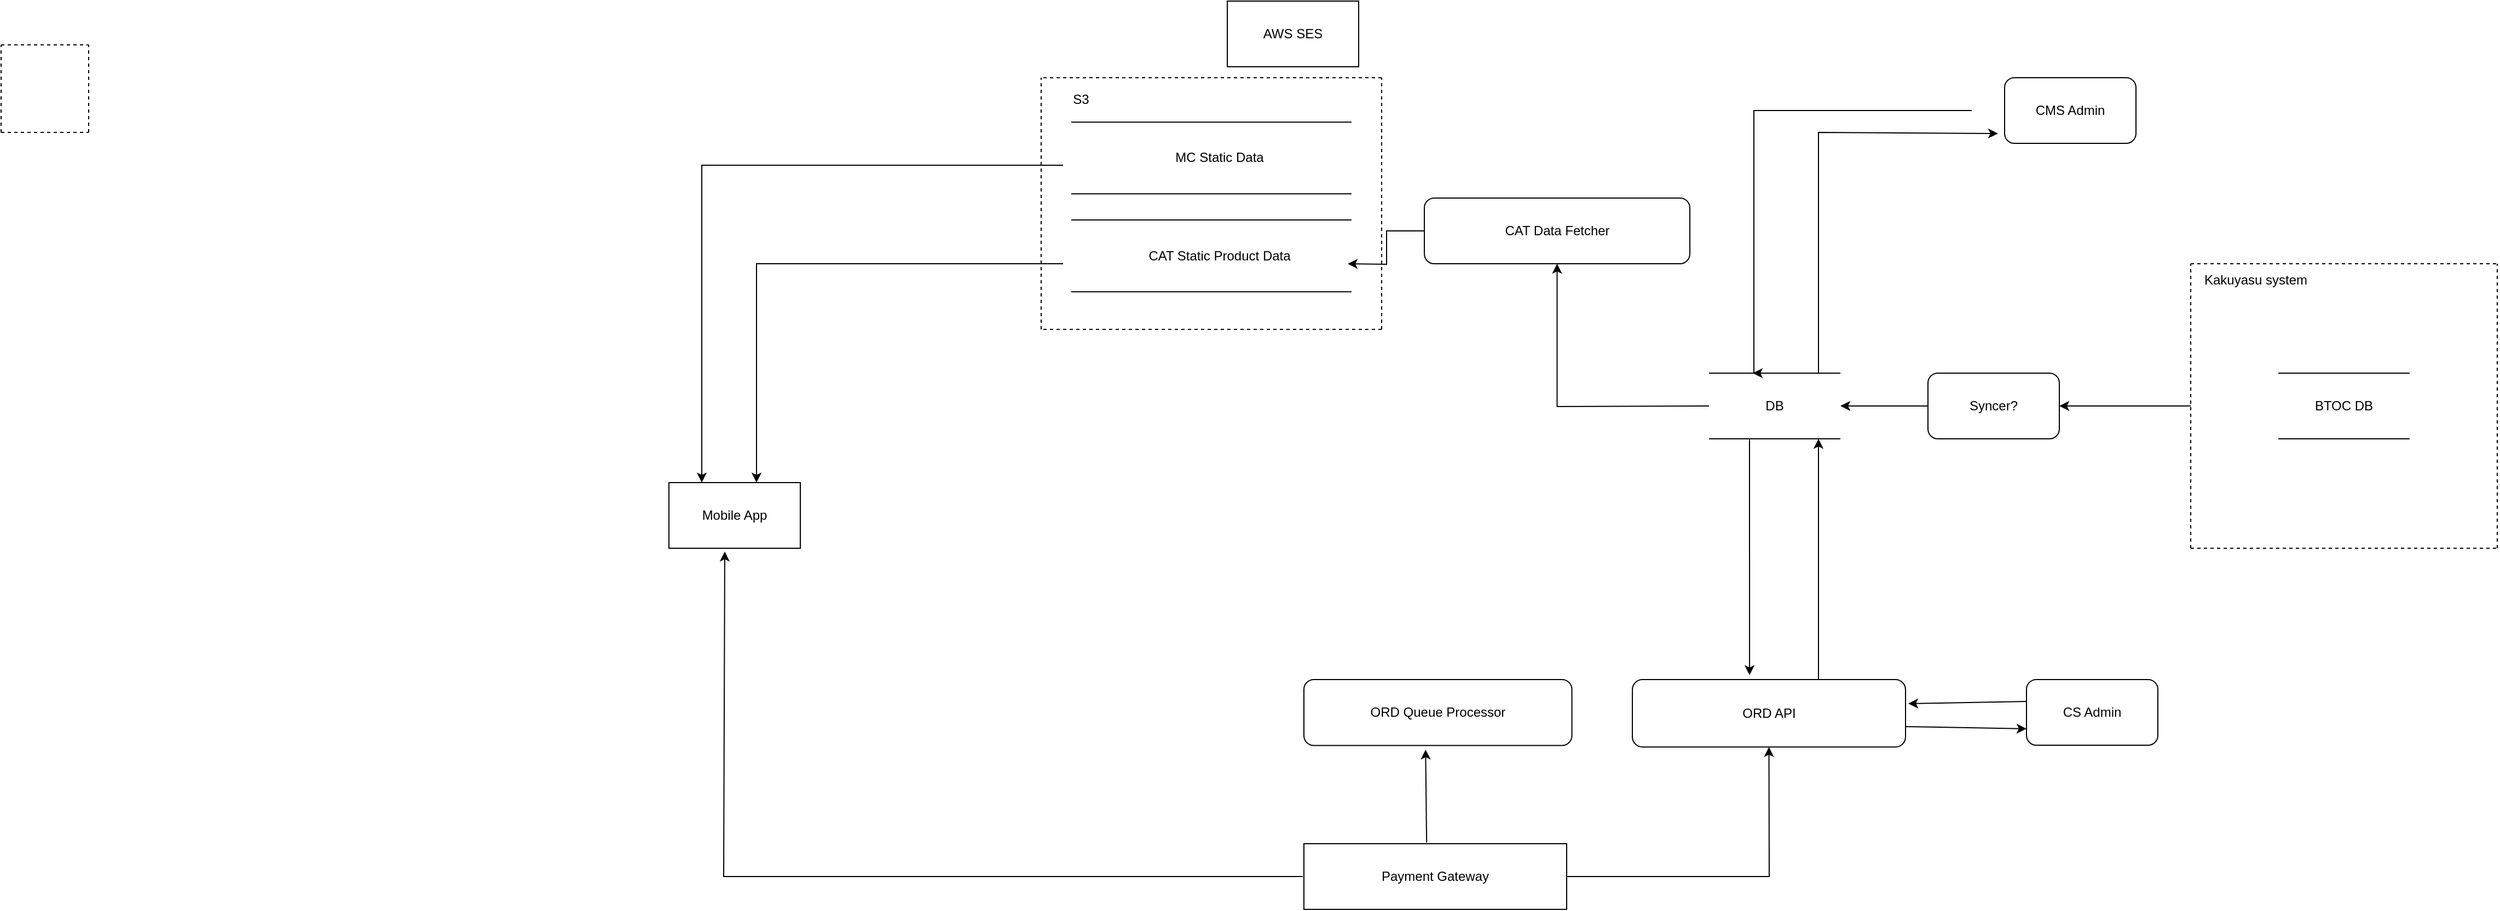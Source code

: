 <mxfile version="21.8.2" type="github">
  <diagram id="C5RBs43oDa-KdzZeNtuy" name="Page-1">
    <mxGraphModel dx="2483" dy="1092" grid="1" gridSize="10" guides="1" tooltips="1" connect="1" arrows="1" fold="1" page="1" pageScale="1" pageWidth="827" pageHeight="1169" math="0" shadow="0">
      <root>
        <mxCell id="WIyWlLk6GJQsqaUBKTNV-0" />
        <mxCell id="WIyWlLk6GJQsqaUBKTNV-1" parent="WIyWlLk6GJQsqaUBKTNV-0" />
        <mxCell id="uPeK7lrKcTbneWnr5-uw-9" value="AWS SES" style="rounded=0;whiteSpace=wrap;html=1;" vertex="1" parent="WIyWlLk6GJQsqaUBKTNV-1">
          <mxGeometry x="320" width="120" height="60" as="geometry" />
        </mxCell>
        <mxCell id="uPeK7lrKcTbneWnr5-uw-10" value="" style="group" vertex="1" connectable="0" parent="WIyWlLk6GJQsqaUBKTNV-1">
          <mxGeometry x="760" y="340" width="120" height="60" as="geometry" />
        </mxCell>
        <mxCell id="uPeK7lrKcTbneWnr5-uw-11" value="" style="endArrow=none;html=1;rounded=0;movable=1;resizable=1;rotatable=1;deletable=1;editable=1;locked=0;connectable=1;" edge="1" parent="uPeK7lrKcTbneWnr5-uw-10">
          <mxGeometry width="50" height="50" relative="1" as="geometry">
            <mxPoint as="sourcePoint" />
            <mxPoint x="120" as="targetPoint" />
          </mxGeometry>
        </mxCell>
        <mxCell id="uPeK7lrKcTbneWnr5-uw-12" value="" style="endArrow=none;html=1;rounded=0;movable=1;resizable=1;rotatable=1;deletable=1;editable=1;locked=0;connectable=1;" edge="1" parent="uPeK7lrKcTbneWnr5-uw-10">
          <mxGeometry width="50" height="50" relative="1" as="geometry">
            <mxPoint y="60" as="sourcePoint" />
            <mxPoint x="120" y="60" as="targetPoint" />
          </mxGeometry>
        </mxCell>
        <mxCell id="uPeK7lrKcTbneWnr5-uw-13" value="DB" style="text;html=1;strokeColor=none;fillColor=none;align=center;verticalAlign=middle;whiteSpace=wrap;rounded=0;movable=1;resizable=1;rotatable=1;deletable=1;editable=1;locked=0;connectable=1;" vertex="1" parent="uPeK7lrKcTbneWnr5-uw-10">
          <mxGeometry x="30" y="15" width="60" height="30" as="geometry" />
        </mxCell>
        <mxCell id="uPeK7lrKcTbneWnr5-uw-21" value="" style="group" vertex="1" connectable="0" parent="WIyWlLk6GJQsqaUBKTNV-1">
          <mxGeometry x="150" y="70" width="311" height="230" as="geometry" />
        </mxCell>
        <mxCell id="uPeK7lrKcTbneWnr5-uw-16" value="" style="endArrow=none;dashed=1;html=1;rounded=0;" edge="1" parent="uPeK7lrKcTbneWnr5-uw-21">
          <mxGeometry width="50" height="50" relative="1" as="geometry">
            <mxPoint x="311" as="sourcePoint" />
            <mxPoint as="targetPoint" />
          </mxGeometry>
        </mxCell>
        <mxCell id="uPeK7lrKcTbneWnr5-uw-18" value="" style="endArrow=none;dashed=1;html=1;rounded=0;" edge="1" parent="uPeK7lrKcTbneWnr5-uw-21">
          <mxGeometry width="50" height="50" relative="1" as="geometry">
            <mxPoint y="230" as="sourcePoint" />
            <mxPoint as="targetPoint" />
          </mxGeometry>
        </mxCell>
        <mxCell id="uPeK7lrKcTbneWnr5-uw-19" value="" style="endArrow=none;dashed=1;html=1;rounded=0;" edge="1" parent="uPeK7lrKcTbneWnr5-uw-21">
          <mxGeometry width="50" height="50" relative="1" as="geometry">
            <mxPoint x="311" y="230" as="sourcePoint" />
            <mxPoint x="311" as="targetPoint" />
          </mxGeometry>
        </mxCell>
        <mxCell id="uPeK7lrKcTbneWnr5-uw-20" value="" style="endArrow=none;dashed=1;html=1;rounded=0;" edge="1" parent="uPeK7lrKcTbneWnr5-uw-21">
          <mxGeometry width="50" height="50" relative="1" as="geometry">
            <mxPoint x="311" y="230" as="sourcePoint" />
            <mxPoint y="230" as="targetPoint" />
          </mxGeometry>
        </mxCell>
        <mxCell id="uPeK7lrKcTbneWnr5-uw-22" value="S3" style="text;html=1;strokeColor=none;fillColor=none;align=center;verticalAlign=middle;whiteSpace=wrap;rounded=0;" vertex="1" parent="uPeK7lrKcTbneWnr5-uw-21">
          <mxGeometry width="73.176" height="40.588" as="geometry" />
        </mxCell>
        <mxCell id="uPeK7lrKcTbneWnr5-uw-31" value="" style="group" vertex="1" connectable="0" parent="uPeK7lrKcTbneWnr5-uw-21">
          <mxGeometry x="27.5" y="40.59" width="256" height="65.59" as="geometry" />
        </mxCell>
        <mxCell id="uPeK7lrKcTbneWnr5-uw-32" value="" style="endArrow=none;html=1;rounded=0;movable=1;resizable=1;rotatable=1;deletable=1;editable=1;locked=0;connectable=1;" edge="1" parent="uPeK7lrKcTbneWnr5-uw-31">
          <mxGeometry width="50" height="50" relative="1" as="geometry">
            <mxPoint as="sourcePoint" />
            <mxPoint x="256" as="targetPoint" />
          </mxGeometry>
        </mxCell>
        <mxCell id="uPeK7lrKcTbneWnr5-uw-33" value="" style="endArrow=none;html=1;rounded=0;movable=1;resizable=1;rotatable=1;deletable=1;editable=1;locked=0;connectable=1;" edge="1" parent="uPeK7lrKcTbneWnr5-uw-31">
          <mxGeometry width="50" height="50" relative="1" as="geometry">
            <mxPoint y="65.59" as="sourcePoint" />
            <mxPoint x="256" y="65.59" as="targetPoint" />
          </mxGeometry>
        </mxCell>
        <mxCell id="uPeK7lrKcTbneWnr5-uw-34" value="MC Static Data" style="text;html=1;strokeColor=none;fillColor=none;align=center;verticalAlign=middle;whiteSpace=wrap;rounded=0;movable=1;resizable=1;rotatable=1;deletable=1;editable=1;locked=0;connectable=1;" vertex="1" parent="uPeK7lrKcTbneWnr5-uw-31">
          <mxGeometry x="30" y="16.398" width="210" height="32.795" as="geometry" />
        </mxCell>
        <mxCell id="uPeK7lrKcTbneWnr5-uw-5" value="" style="group" vertex="1" connectable="0" parent="uPeK7lrKcTbneWnr5-uw-21">
          <mxGeometry x="27.5" y="130" width="256" height="65.59" as="geometry" />
        </mxCell>
        <mxCell id="uPeK7lrKcTbneWnr5-uw-6" value="" style="endArrow=none;html=1;rounded=0;movable=1;resizable=1;rotatable=1;deletable=1;editable=1;locked=0;connectable=1;" edge="1" parent="uPeK7lrKcTbneWnr5-uw-5">
          <mxGeometry width="50" height="50" relative="1" as="geometry">
            <mxPoint as="sourcePoint" />
            <mxPoint x="256" as="targetPoint" />
          </mxGeometry>
        </mxCell>
        <mxCell id="uPeK7lrKcTbneWnr5-uw-7" value="" style="endArrow=none;html=1;rounded=0;movable=1;resizable=1;rotatable=1;deletable=1;editable=1;locked=0;connectable=1;" edge="1" parent="uPeK7lrKcTbneWnr5-uw-5">
          <mxGeometry width="50" height="50" relative="1" as="geometry">
            <mxPoint y="65.59" as="sourcePoint" />
            <mxPoint x="256" y="65.59" as="targetPoint" />
          </mxGeometry>
        </mxCell>
        <mxCell id="uPeK7lrKcTbneWnr5-uw-8" value="CAT Static Product Data" style="text;html=1;strokeColor=none;fillColor=none;align=center;verticalAlign=middle;whiteSpace=wrap;rounded=0;movable=1;resizable=1;rotatable=1;deletable=1;editable=1;locked=0;connectable=1;" vertex="1" parent="uPeK7lrKcTbneWnr5-uw-5">
          <mxGeometry x="30" y="16.398" width="210" height="32.795" as="geometry" />
        </mxCell>
        <mxCell id="uPeK7lrKcTbneWnr5-uw-89" value="" style="group" vertex="1" connectable="0" parent="WIyWlLk6GJQsqaUBKTNV-1">
          <mxGeometry x="-800" y="40" width="80" height="80" as="geometry" />
        </mxCell>
        <mxCell id="uPeK7lrKcTbneWnr5-uw-85" value="" style="endArrow=none;dashed=1;html=1;rounded=0;" edge="1" parent="uPeK7lrKcTbneWnr5-uw-89">
          <mxGeometry width="50" height="50" relative="1" as="geometry">
            <mxPoint as="sourcePoint" />
            <mxPoint x="80" as="targetPoint" />
          </mxGeometry>
        </mxCell>
        <mxCell id="uPeK7lrKcTbneWnr5-uw-86" value="" style="endArrow=none;dashed=1;html=1;rounded=0;" edge="1" parent="uPeK7lrKcTbneWnr5-uw-89">
          <mxGeometry width="50" height="50" relative="1" as="geometry">
            <mxPoint x="80" y="80" as="sourcePoint" />
            <mxPoint x="80" as="targetPoint" />
          </mxGeometry>
        </mxCell>
        <mxCell id="uPeK7lrKcTbneWnr5-uw-87" value="" style="endArrow=none;dashed=1;html=1;rounded=0;" edge="1" parent="uPeK7lrKcTbneWnr5-uw-89">
          <mxGeometry width="50" height="50" relative="1" as="geometry">
            <mxPoint y="80" as="sourcePoint" />
            <mxPoint x="80" y="80" as="targetPoint" />
          </mxGeometry>
        </mxCell>
        <mxCell id="uPeK7lrKcTbneWnr5-uw-88" value="" style="endArrow=none;dashed=1;html=1;rounded=0;" edge="1" parent="uPeK7lrKcTbneWnr5-uw-89">
          <mxGeometry width="50" height="50" relative="1" as="geometry">
            <mxPoint y="80" as="sourcePoint" />
            <mxPoint as="targetPoint" />
          </mxGeometry>
        </mxCell>
        <mxCell id="uPeK7lrKcTbneWnr5-uw-113" style="edgeStyle=orthogonalEdgeStyle;rounded=0;orthogonalLoop=1;jettySize=auto;html=1;" edge="1" parent="WIyWlLk6GJQsqaUBKTNV-1">
          <mxGeometry relative="1" as="geometry">
            <mxPoint x="800" y="340" as="targetPoint" />
            <mxPoint x="1000" y="100" as="sourcePoint" />
            <Array as="points">
              <mxPoint x="801" y="100" />
            </Array>
          </mxGeometry>
        </mxCell>
        <mxCell id="uPeK7lrKcTbneWnr5-uw-0" value="CMS Admin" style="rounded=1;whiteSpace=wrap;html=1;" vertex="1" parent="WIyWlLk6GJQsqaUBKTNV-1">
          <mxGeometry x="1030" y="70" width="120" height="60" as="geometry" />
        </mxCell>
        <mxCell id="uPeK7lrKcTbneWnr5-uw-104" value="" style="group" vertex="1" connectable="0" parent="WIyWlLk6GJQsqaUBKTNV-1">
          <mxGeometry x="1200" y="240" width="280" height="260" as="geometry" />
        </mxCell>
        <mxCell id="uPeK7lrKcTbneWnr5-uw-4" value="" style="group" vertex="1" connectable="0" parent="uPeK7lrKcTbneWnr5-uw-104">
          <mxGeometry x="80" y="100" width="120" height="60" as="geometry" />
        </mxCell>
        <mxCell id="uPeK7lrKcTbneWnr5-uw-1" value="" style="endArrow=none;html=1;rounded=0;movable=1;resizable=1;rotatable=1;deletable=1;editable=1;locked=0;connectable=1;" edge="1" parent="uPeK7lrKcTbneWnr5-uw-4">
          <mxGeometry width="50" height="50" relative="1" as="geometry">
            <mxPoint as="sourcePoint" />
            <mxPoint x="120" as="targetPoint" />
          </mxGeometry>
        </mxCell>
        <mxCell id="uPeK7lrKcTbneWnr5-uw-2" value="" style="endArrow=none;html=1;rounded=0;movable=1;resizable=1;rotatable=1;deletable=1;editable=1;locked=0;connectable=1;" edge="1" parent="uPeK7lrKcTbneWnr5-uw-4">
          <mxGeometry width="50" height="50" relative="1" as="geometry">
            <mxPoint y="60" as="sourcePoint" />
            <mxPoint x="120" y="60" as="targetPoint" />
          </mxGeometry>
        </mxCell>
        <mxCell id="uPeK7lrKcTbneWnr5-uw-3" value="BTOC DB" style="text;html=1;strokeColor=none;fillColor=none;align=center;verticalAlign=middle;whiteSpace=wrap;rounded=0;movable=1;resizable=1;rotatable=1;deletable=1;editable=1;locked=0;connectable=1;" vertex="1" parent="uPeK7lrKcTbneWnr5-uw-4">
          <mxGeometry x="30" y="15" width="60" height="30" as="geometry" />
        </mxCell>
        <mxCell id="uPeK7lrKcTbneWnr5-uw-96" value="" style="group" vertex="1" connectable="0" parent="uPeK7lrKcTbneWnr5-uw-104">
          <mxGeometry width="280" height="260" as="geometry" />
        </mxCell>
        <mxCell id="uPeK7lrKcTbneWnr5-uw-97" value="" style="endArrow=none;dashed=1;html=1;rounded=0;" edge="1" parent="uPeK7lrKcTbneWnr5-uw-96">
          <mxGeometry width="50" height="50" relative="1" as="geometry">
            <mxPoint as="sourcePoint" />
            <mxPoint x="280" as="targetPoint" />
          </mxGeometry>
        </mxCell>
        <mxCell id="uPeK7lrKcTbneWnr5-uw-98" value="" style="endArrow=none;dashed=1;html=1;rounded=0;" edge="1" parent="uPeK7lrKcTbneWnr5-uw-96">
          <mxGeometry width="50" height="50" relative="1" as="geometry">
            <mxPoint x="280" y="260" as="sourcePoint" />
            <mxPoint x="280" as="targetPoint" />
          </mxGeometry>
        </mxCell>
        <mxCell id="uPeK7lrKcTbneWnr5-uw-99" value="" style="endArrow=none;dashed=1;html=1;rounded=0;" edge="1" parent="uPeK7lrKcTbneWnr5-uw-96">
          <mxGeometry width="50" height="50" relative="1" as="geometry">
            <mxPoint y="260" as="sourcePoint" />
            <mxPoint x="280" y="260" as="targetPoint" />
          </mxGeometry>
        </mxCell>
        <mxCell id="uPeK7lrKcTbneWnr5-uw-100" value="" style="endArrow=none;dashed=1;html=1;rounded=0;" edge="1" parent="uPeK7lrKcTbneWnr5-uw-96">
          <mxGeometry width="50" height="50" relative="1" as="geometry">
            <mxPoint y="260" as="sourcePoint" />
            <mxPoint as="targetPoint" />
          </mxGeometry>
        </mxCell>
        <mxCell id="uPeK7lrKcTbneWnr5-uw-103" value="Kakuyasu system" style="text;html=1;strokeColor=none;fillColor=none;align=center;verticalAlign=middle;whiteSpace=wrap;rounded=0;" vertex="1" parent="uPeK7lrKcTbneWnr5-uw-96">
          <mxGeometry width="119" height="30" as="geometry" />
        </mxCell>
        <mxCell id="uPeK7lrKcTbneWnr5-uw-107" value="Syncer?" style="rounded=1;whiteSpace=wrap;html=1;" vertex="1" parent="WIyWlLk6GJQsqaUBKTNV-1">
          <mxGeometry x="960" y="340" width="120" height="60" as="geometry" />
        </mxCell>
        <mxCell id="uPeK7lrKcTbneWnr5-uw-111" style="edgeStyle=orthogonalEdgeStyle;rounded=0;orthogonalLoop=1;jettySize=auto;html=1;" edge="1" parent="WIyWlLk6GJQsqaUBKTNV-1" source="uPeK7lrKcTbneWnr5-uw-77">
          <mxGeometry relative="1" as="geometry">
            <mxPoint x="430" y="240" as="targetPoint" />
          </mxGeometry>
        </mxCell>
        <mxCell id="uPeK7lrKcTbneWnr5-uw-77" value="CAT Data Fetcher" style="rounded=1;whiteSpace=wrap;html=1;" vertex="1" parent="WIyWlLk6GJQsqaUBKTNV-1">
          <mxGeometry x="500" y="180" width="242.5" height="60" as="geometry" />
        </mxCell>
        <mxCell id="uPeK7lrKcTbneWnr5-uw-108" style="edgeStyle=orthogonalEdgeStyle;rounded=0;orthogonalLoop=1;jettySize=auto;html=1;" edge="1" parent="WIyWlLk6GJQsqaUBKTNV-1" target="uPeK7lrKcTbneWnr5-uw-77">
          <mxGeometry relative="1" as="geometry">
            <mxPoint x="760" y="370" as="sourcePoint" />
          </mxGeometry>
        </mxCell>
        <mxCell id="uPeK7lrKcTbneWnr5-uw-78" value="ORD API" style="rounded=1;whiteSpace=wrap;html=1;" vertex="1" parent="WIyWlLk6GJQsqaUBKTNV-1">
          <mxGeometry x="690" y="619.999" width="249.52" height="61.666" as="geometry" />
        </mxCell>
        <mxCell id="uPeK7lrKcTbneWnr5-uw-79" value="ORD Queue Processor" style="rounded=1;whiteSpace=wrap;html=1;" vertex="1" parent="WIyWlLk6GJQsqaUBKTNV-1">
          <mxGeometry x="390" y="620.003" width="244.76" height="60.256" as="geometry" />
        </mxCell>
        <mxCell id="uPeK7lrKcTbneWnr5-uw-118" value="" style="endArrow=classic;html=1;rounded=0;" edge="1" parent="WIyWlLk6GJQsqaUBKTNV-1">
          <mxGeometry width="50" height="50" relative="1" as="geometry">
            <mxPoint x="1200" y="370" as="sourcePoint" />
            <mxPoint x="1080" y="370" as="targetPoint" />
          </mxGeometry>
        </mxCell>
        <mxCell id="uPeK7lrKcTbneWnr5-uw-119" value="" style="endArrow=classic;html=1;rounded=0;" edge="1" parent="WIyWlLk6GJQsqaUBKTNV-1">
          <mxGeometry width="50" height="50" relative="1" as="geometry">
            <mxPoint x="960" y="370" as="sourcePoint" />
            <mxPoint x="880" y="370" as="targetPoint" />
          </mxGeometry>
        </mxCell>
        <mxCell id="uPeK7lrKcTbneWnr5-uw-120" value="" style="endArrow=classic;html=1;rounded=0;entryX=-0.05;entryY=0.85;entryDx=0;entryDy=0;entryPerimeter=0;" edge="1" parent="WIyWlLk6GJQsqaUBKTNV-1" target="uPeK7lrKcTbneWnr5-uw-0">
          <mxGeometry width="50" height="50" relative="1" as="geometry">
            <mxPoint x="860" y="340" as="sourcePoint" />
            <mxPoint x="840" y="130" as="targetPoint" />
            <Array as="points">
              <mxPoint x="860" y="120" />
            </Array>
          </mxGeometry>
        </mxCell>
        <mxCell id="uPeK7lrKcTbneWnr5-uw-121" value="" style="endArrow=classic;html=1;rounded=0;" edge="1" parent="WIyWlLk6GJQsqaUBKTNV-1">
          <mxGeometry width="50" height="50" relative="1" as="geometry">
            <mxPoint x="860" y="620" as="sourcePoint" />
            <mxPoint x="860" y="400" as="targetPoint" />
          </mxGeometry>
        </mxCell>
        <mxCell id="uPeK7lrKcTbneWnr5-uw-122" value="" style="endArrow=classic;html=1;rounded=0;entryX=0.429;entryY=-0.065;entryDx=0;entryDy=0;entryPerimeter=0;" edge="1" parent="WIyWlLk6GJQsqaUBKTNV-1" target="uPeK7lrKcTbneWnr5-uw-78">
          <mxGeometry width="50" height="50" relative="1" as="geometry">
            <mxPoint x="797" y="400" as="sourcePoint" />
            <mxPoint x="650" y="440" as="targetPoint" />
          </mxGeometry>
        </mxCell>
        <mxCell id="uPeK7lrKcTbneWnr5-uw-123" value="Payment Gateway" style="rounded=0;whiteSpace=wrap;html=1;" vertex="1" parent="WIyWlLk6GJQsqaUBKTNV-1">
          <mxGeometry x="390" y="770" width="240" height="60" as="geometry" />
        </mxCell>
        <mxCell id="uPeK7lrKcTbneWnr5-uw-124" value="" style="endArrow=classic;html=1;rounded=0;entryX=0.454;entryY=1.062;entryDx=0;entryDy=0;entryPerimeter=0;exitX=0.467;exitY=-0.017;exitDx=0;exitDy=0;exitPerimeter=0;" edge="1" parent="WIyWlLk6GJQsqaUBKTNV-1" source="uPeK7lrKcTbneWnr5-uw-123" target="uPeK7lrKcTbneWnr5-uw-79">
          <mxGeometry width="50" height="50" relative="1" as="geometry">
            <mxPoint x="500" y="770" as="sourcePoint" />
            <mxPoint x="550" y="720" as="targetPoint" />
          </mxGeometry>
        </mxCell>
        <mxCell id="uPeK7lrKcTbneWnr5-uw-125" value="Mobile App" style="rounded=0;whiteSpace=wrap;html=1;" vertex="1" parent="WIyWlLk6GJQsqaUBKTNV-1">
          <mxGeometry x="-190" y="440" width="120" height="60" as="geometry" />
        </mxCell>
        <mxCell id="uPeK7lrKcTbneWnr5-uw-126" value="" style="endArrow=classic;html=1;rounded=0;entryX=0.425;entryY=1.05;entryDx=0;entryDy=0;entryPerimeter=0;" edge="1" parent="WIyWlLk6GJQsqaUBKTNV-1" target="uPeK7lrKcTbneWnr5-uw-125">
          <mxGeometry width="50" height="50" relative="1" as="geometry">
            <mxPoint x="389" y="800" as="sourcePoint" />
            <mxPoint x="190" y="800" as="targetPoint" />
            <Array as="points">
              <mxPoint x="-140" y="800" />
            </Array>
          </mxGeometry>
        </mxCell>
        <mxCell id="uPeK7lrKcTbneWnr5-uw-127" value="" style="endArrow=classic;html=1;rounded=0;entryX=0.5;entryY=1;entryDx=0;entryDy=0;" edge="1" parent="WIyWlLk6GJQsqaUBKTNV-1" target="uPeK7lrKcTbneWnr5-uw-78">
          <mxGeometry width="50" height="50" relative="1" as="geometry">
            <mxPoint x="630" y="800" as="sourcePoint" />
            <mxPoint x="890" y="810" as="targetPoint" />
            <Array as="points">
              <mxPoint x="815" y="800" />
            </Array>
          </mxGeometry>
        </mxCell>
        <mxCell id="uPeK7lrKcTbneWnr5-uw-128" value="CS Admin" style="rounded=1;whiteSpace=wrap;html=1;" vertex="1" parent="WIyWlLk6GJQsqaUBKTNV-1">
          <mxGeometry x="1050" y="620" width="120" height="60" as="geometry" />
        </mxCell>
        <mxCell id="uPeK7lrKcTbneWnr5-uw-130" value="" style="endArrow=classic;html=1;rounded=0;entryX=1.01;entryY=0.357;entryDx=0;entryDy=0;entryPerimeter=0;" edge="1" parent="WIyWlLk6GJQsqaUBKTNV-1" target="uPeK7lrKcTbneWnr5-uw-78">
          <mxGeometry width="50" height="50" relative="1" as="geometry">
            <mxPoint x="1050" y="640" as="sourcePoint" />
            <mxPoint x="1100" y="590" as="targetPoint" />
          </mxGeometry>
        </mxCell>
        <mxCell id="uPeK7lrKcTbneWnr5-uw-131" value="" style="endArrow=classic;html=1;rounded=0;entryX=0;entryY=0.75;entryDx=0;entryDy=0;" edge="1" parent="WIyWlLk6GJQsqaUBKTNV-1" target="uPeK7lrKcTbneWnr5-uw-128">
          <mxGeometry width="50" height="50" relative="1" as="geometry">
            <mxPoint x="939.52" y="662.98" as="sourcePoint" />
            <mxPoint x="1034.48" y="660" as="targetPoint" />
          </mxGeometry>
        </mxCell>
        <mxCell id="uPeK7lrKcTbneWnr5-uw-132" value="" style="endArrow=classic;html=1;rounded=0;entryX=0.75;entryY=0;entryDx=0;entryDy=0;" edge="1" parent="WIyWlLk6GJQsqaUBKTNV-1">
          <mxGeometry width="50" height="50" relative="1" as="geometry">
            <mxPoint x="170" y="240" as="sourcePoint" />
            <mxPoint x="-110" y="440" as="targetPoint" />
            <Array as="points">
              <mxPoint x="-110" y="240" />
            </Array>
          </mxGeometry>
        </mxCell>
        <mxCell id="uPeK7lrKcTbneWnr5-uw-134" value="" style="endArrow=classic;html=1;rounded=0;entryX=0.75;entryY=0;entryDx=0;entryDy=0;" edge="1" parent="WIyWlLk6GJQsqaUBKTNV-1">
          <mxGeometry width="50" height="50" relative="1" as="geometry">
            <mxPoint x="170" y="150" as="sourcePoint" />
            <mxPoint x="-160" y="440" as="targetPoint" />
            <Array as="points">
              <mxPoint x="-160" y="150" />
            </Array>
          </mxGeometry>
        </mxCell>
      </root>
    </mxGraphModel>
  </diagram>
</mxfile>
